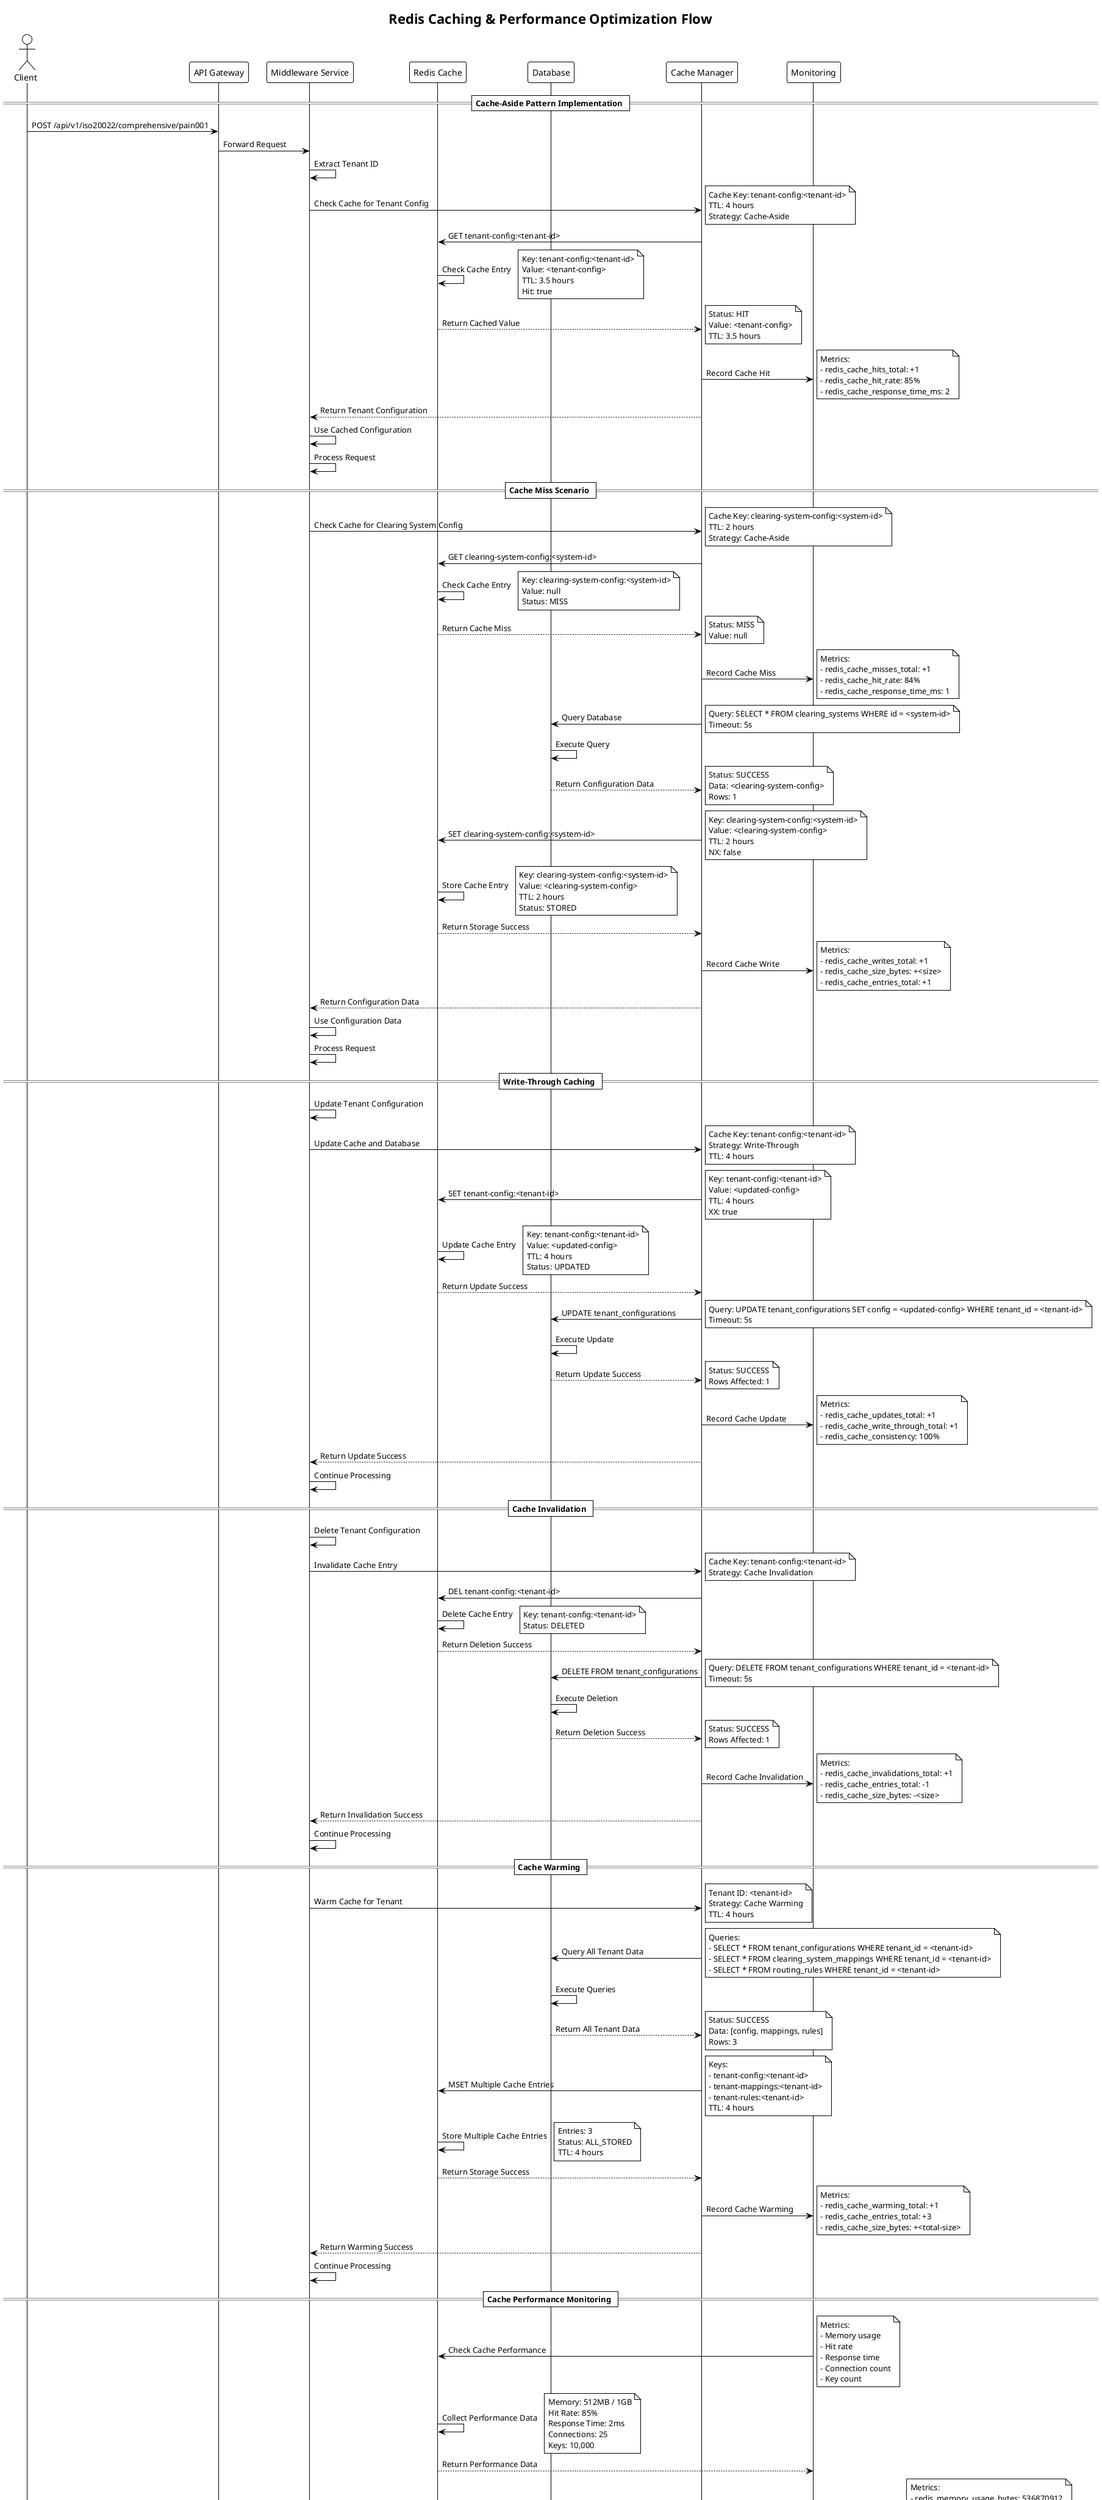@startuml CACHING_REDIS_FLOW
!theme plain
title Redis Caching & Performance Optimization Flow

actor Client as C
participant "API Gateway" as AG
participant "Middleware Service" as MS
participant "Redis Cache" as RC
participant "Database" as DB
participant "Cache Manager" as CM
participant "Monitoring" as M

== Cache-Aside Pattern Implementation ==

C -> AG: POST /api/v1/iso20022/comprehensive/pain001
AG -> MS: Forward Request
MS -> MS: Extract Tenant ID
MS -> CM: Check Cache for Tenant Config
note right: Cache Key: tenant-config:<tenant-id>\nTTL: 4 hours\nStrategy: Cache-Aside

CM -> RC: GET tenant-config:<tenant-id>
RC -> RC: Check Cache Entry
note right: Key: tenant-config:<tenant-id>\nValue: <tenant-config>\nTTL: 3.5 hours\nHit: true

RC --> CM: Return Cached Value
note right: Status: HIT\nValue: <tenant-config>\nTTL: 3.5 hours

CM -> M: Record Cache Hit
note right: Metrics:\n- redis_cache_hits_total: +1\n- redis_cache_hit_rate: 85%\n- redis_cache_response_time_ms: 2

CM --> MS: Return Tenant Configuration
MS -> MS: Use Cached Configuration
MS -> MS: Process Request

== Cache Miss Scenario ==

MS -> CM: Check Cache for Clearing System Config
note right: Cache Key: clearing-system-config:<system-id>\nTTL: 2 hours\nStrategy: Cache-Aside

CM -> RC: GET clearing-system-config:<system-id>
RC -> RC: Check Cache Entry
note right: Key: clearing-system-config:<system-id>\nValue: null\nStatus: MISS

RC --> CM: Return Cache Miss
note right: Status: MISS\nValue: null

CM -> M: Record Cache Miss
note right: Metrics:\n- redis_cache_misses_total: +1\n- redis_cache_hit_rate: 84%\n- redis_cache_response_time_ms: 1

CM -> DB: Query Database
note right: Query: SELECT * FROM clearing_systems WHERE id = <system-id>\nTimeout: 5s

DB -> DB: Execute Query
DB --> CM: Return Configuration Data
note right: Status: SUCCESS\nData: <clearing-system-config>\nRows: 1

CM -> RC: SET clearing-system-config:<system-id>
note right: Key: clearing-system-config:<system-id>\nValue: <clearing-system-config>\nTTL: 2 hours\nNX: false

RC -> RC: Store Cache Entry
note right: Key: clearing-system-config:<system-id>\nValue: <clearing-system-config>\nTTL: 2 hours\nStatus: STORED

RC --> CM: Return Storage Success
CM -> M: Record Cache Write
note right: Metrics:\n- redis_cache_writes_total: +1\n- redis_cache_size_bytes: +<size>\n- redis_cache_entries_total: +1

CM --> MS: Return Configuration Data
MS -> MS: Use Configuration Data
MS -> MS: Process Request

== Write-Through Caching ==

MS -> MS: Update Tenant Configuration
MS -> CM: Update Cache and Database
note right: Cache Key: tenant-config:<tenant-id>\nStrategy: Write-Through\nTTL: 4 hours

CM -> RC: SET tenant-config:<tenant-id>
note right: Key: tenant-config:<tenant-id>\nValue: <updated-config>\nTTL: 4 hours\nXX: true

RC -> RC: Update Cache Entry
note right: Key: tenant-config:<tenant-id>\nValue: <updated-config>\nTTL: 4 hours\nStatus: UPDATED

RC --> CM: Return Update Success
CM -> DB: UPDATE tenant_configurations
note right: Query: UPDATE tenant_configurations SET config = <updated-config> WHERE tenant_id = <tenant-id>\nTimeout: 5s

DB -> DB: Execute Update
DB --> CM: Return Update Success
note right: Status: SUCCESS\nRows Affected: 1

CM -> M: Record Cache Update
note right: Metrics:\n- redis_cache_updates_total: +1\n- redis_cache_write_through_total: +1\n- redis_cache_consistency: 100%

CM --> MS: Return Update Success
MS -> MS: Continue Processing

== Cache Invalidation ==

MS -> MS: Delete Tenant Configuration
MS -> CM: Invalidate Cache Entry
note right: Cache Key: tenant-config:<tenant-id>\nStrategy: Cache Invalidation

CM -> RC: DEL tenant-config:<tenant-id>
RC -> RC: Delete Cache Entry
note right: Key: tenant-config:<tenant-id>\nStatus: DELETED

RC --> CM: Return Deletion Success
CM -> DB: DELETE FROM tenant_configurations
note right: Query: DELETE FROM tenant_configurations WHERE tenant_id = <tenant-id>\nTimeout: 5s

DB -> DB: Execute Deletion
DB --> CM: Return Deletion Success
note right: Status: SUCCESS\nRows Affected: 1

CM -> M: Record Cache Invalidation
note right: Metrics:\n- redis_cache_invalidations_total: +1\n- redis_cache_entries_total: -1\n- redis_cache_size_bytes: -<size>

CM --> MS: Return Invalidation Success
MS -> MS: Continue Processing

== Cache Warming ==

MS -> CM: Warm Cache for Tenant
note right: Tenant ID: <tenant-id>\nStrategy: Cache Warming\nTTL: 4 hours

CM -> DB: Query All Tenant Data
note right: Queries:\n- SELECT * FROM tenant_configurations WHERE tenant_id = <tenant-id>\n- SELECT * FROM clearing_system_mappings WHERE tenant_id = <tenant-id>\n- SELECT * FROM routing_rules WHERE tenant_id = <tenant-id>

DB -> DB: Execute Queries
DB --> CM: Return All Tenant Data
note right: Status: SUCCESS\nData: [config, mappings, rules]\nRows: 3

CM -> RC: MSET Multiple Cache Entries
note right: Keys:\n- tenant-config:<tenant-id>\n- tenant-mappings:<tenant-id>\n- tenant-rules:<tenant-id>\nTTL: 4 hours

RC -> RC: Store Multiple Cache Entries
note right: Entries: 3\nStatus: ALL_STORED\nTTL: 4 hours

RC --> CM: Return Storage Success
CM -> M: Record Cache Warming
note right: Metrics:\n- redis_cache_warming_total: +1\n- redis_cache_entries_total: +3\n- redis_cache_size_bytes: +<total-size>

CM --> MS: Return Warming Success
MS -> MS: Continue Processing

== Cache Performance Monitoring ==

M -> RC: Check Cache Performance
note right: Metrics:\n- Memory usage\n- Hit rate\n- Response time\n- Connection count\n- Key count

RC -> RC: Collect Performance Data
note right: Memory: 512MB / 1GB\nHit Rate: 85%\nResponse Time: 2ms\nConnections: 25\nKeys: 10,000

RC --> M: Return Performance Data
M -> M: Update Cache Metrics
note right: Metrics:\n- redis_memory_usage_bytes: 536870912\n- redis_hit_rate_percent: 85\n- redis_response_time_ms: 2\n- redis_connections_active: 25\n- redis_keys_total: 10000

== Cache Health Checks ==

M -> RC: Perform Health Check
note right: Health Checks:\n- PING command\n- Memory usage\n- Connection status\n- Replication status

RC -> RC: Execute Health Checks
note right: PING: PONG\nMemory: OK\nConnections: OK\nReplication: OK

RC --> M: Return Health Status
note right: Status: HEALTHY\nChecks: All passed\nResponse Time: 1ms

M -> M: Update Health Metrics
note right: Metrics:\n- redis_health_status: 1\n- redis_health_check_duration_ms: 1\n- redis_health_check_success_total: +1

== Cache Cluster Management ==

M -> RC: Check Cluster Status
note right: Cluster:\n- Master: redis-master\n- Replicas: redis-replica-1, redis-replica-2\n- Sentinels: redis-sentinel-1, redis-sentinel-2

RC -> RC: Check Cluster Health
note right: Master: UP\nReplicas: UP (2/2)\nSentinels: UP (2/2)\nReplication Lag: 0ms

RC --> M: Return Cluster Status
note right: Status: HEALTHY\nMaster: UP\nReplicas: 2/2 UP\nSentinels: 2/2 UP\nReplication: SYNC

M -> M: Update Cluster Metrics
note right: Metrics:\n- redis_cluster_health_status: 1\n- redis_master_status: 1\n- redis_replicas_active: 2\n- redis_sentinels_active: 2\n- redis_replication_lag_ms: 0

== Cache Security & Authentication ==

MS -> RC: Authenticate Cache Access
note right: Authentication: AUTH <password>\nUser: default\nPassword: <redis-password>

RC -> RC: Validate Credentials
note right: User: default\nPassword: Valid\nPermissions: [read, write, delete]

RC --> MS: Return Authentication Success
MS -> RC: Execute Cache Operations
note right: Operations: [GET, SET, DEL, MSET]\nACL: Allow\nUser: default

RC -> RC: Execute Operations
note right: Operations: Executed\nStatus: SUCCESS\nACL: Validated

RC --> MS: Return Operation Results
MS -> M: Record Security Metrics
note right: Metrics:\n- redis_auth_success_total: +1\n- redis_operations_total: +4\n- redis_security_status: 1

== Cache Features Summary ==

note over C,M
Redis Caching Features:
- Cache-Aside Pattern
- Write-Through Caching
- Write-Behind Caching
- Cache Invalidation
- Cache Warming
- Performance Monitoring
- Health Checks
- Cluster Management
- Security & Authentication
- TTL Management
- Memory Optimization
- Connection Pooling
- Replication & High Availability
- Sentinel Support
- Persistence Options
- Pub/Sub Messaging
- Lua Scripting
- Transaction Support
- Memory Eviction Policies
- Compression Support
end note

@enduml